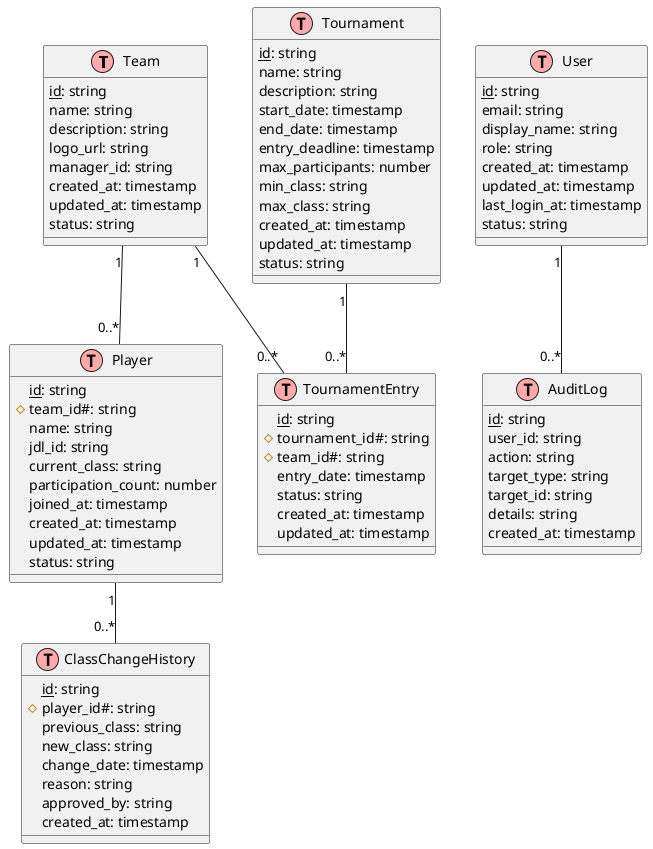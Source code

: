 @startuml JDL Constructor ER Diagram

' スタイル設定
!define table(x) class x << (T,#FFAAAA) >>
!define primary_key(x) <u>x</u>
!define foreign_key(x) #x#

' チーム
table(Team) {
  primary_key(id): string
  name: string
  description: string
  logo_url: string
  manager_id: string
  created_at: timestamp
  updated_at: timestamp
  status: string
}

' プレイヤー
table(Player) {
  primary_key(id): string
  foreign_key(team_id): string
  name: string
  jdl_id: string
  current_class: string
  participation_count: number
  joined_at: timestamp
  created_at: timestamp
  updated_at: timestamp
  status: string
}

' トーナメント
table(Tournament) {
  primary_key(id): string
  name: string
  description: string
  start_date: timestamp
  end_date: timestamp
  entry_deadline: timestamp
  max_participants: number
  min_class: string
  max_class: string
  created_at: timestamp
  updated_at: timestamp
  status: string
}

' トーナメントエントリー
table(TournamentEntry) {
  primary_key(id): string
  foreign_key(tournament_id): string
  foreign_key(team_id): string
  entry_date: timestamp
  status: string
  created_at: timestamp
  updated_at: timestamp
}

' ユーザー
table(User) {
  primary_key(id): string
  email: string
  display_name: string
  role: string
  created_at: timestamp
  updated_at: timestamp
  last_login_at: timestamp
  status: string
}

' クラス変更履歴
table(ClassChangeHistory) {
  primary_key(id): string
  foreign_key(player_id): string
  previous_class: string
  new_class: string
  change_date: timestamp
  reason: string
  approved_by: string
  created_at: timestamp
}

' 監査ログ
table(AuditLog) {
  primary_key(id): string
  user_id: string
  action: string
  target_type: string
  target_id: string
  details: string
  created_at: timestamp
}

' リレーションシップ
Team "1" -- "0..*" Player
Tournament "1" -- "0..*" TournamentEntry
Team "1" -- "0..*" TournamentEntry
Player "1" -- "0..*" ClassChangeHistory
User "1" -- "0..*" AuditLog

@enduml 